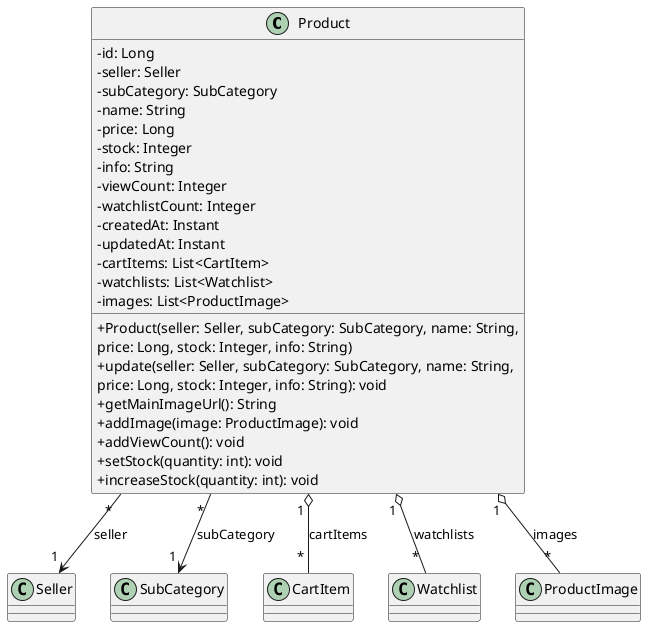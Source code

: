 @startuml
skinparam classAttributeIconSize 0

class Product {
    - id: Long
    - seller: Seller
    - subCategory: SubCategory
    - name: String
    - price: Long
    - stock: Integer
    - info: String
    - viewCount: Integer
    - watchlistCount: Integer
    - createdAt: Instant
    - updatedAt: Instant
    - cartItems: List<CartItem>
    - watchlists: List<Watchlist>
    - images: List<ProductImage>
    + Product(seller: Seller, subCategory: SubCategory, name: String,
              price: Long, stock: Integer, info: String)
    + update(seller: Seller, subCategory: SubCategory, name: String,
             price: Long, stock: Integer, info: String): void
    + getMainImageUrl(): String
    + addImage(image: ProductImage): void
    + addViewCount(): void
    + setStock(quantity: int): void
    + increaseStock(quantity: int): void
}

Product " * " --> " 1 " Seller       : seller
Product " * " --> " 1 " SubCategory  : subCategory
Product " 1 " o-- " * " CartItem     : cartItems
Product " 1 " o-- " * " Watchlist    : watchlists
Product " 1 " o-- " * " ProductImage : images
@enduml
